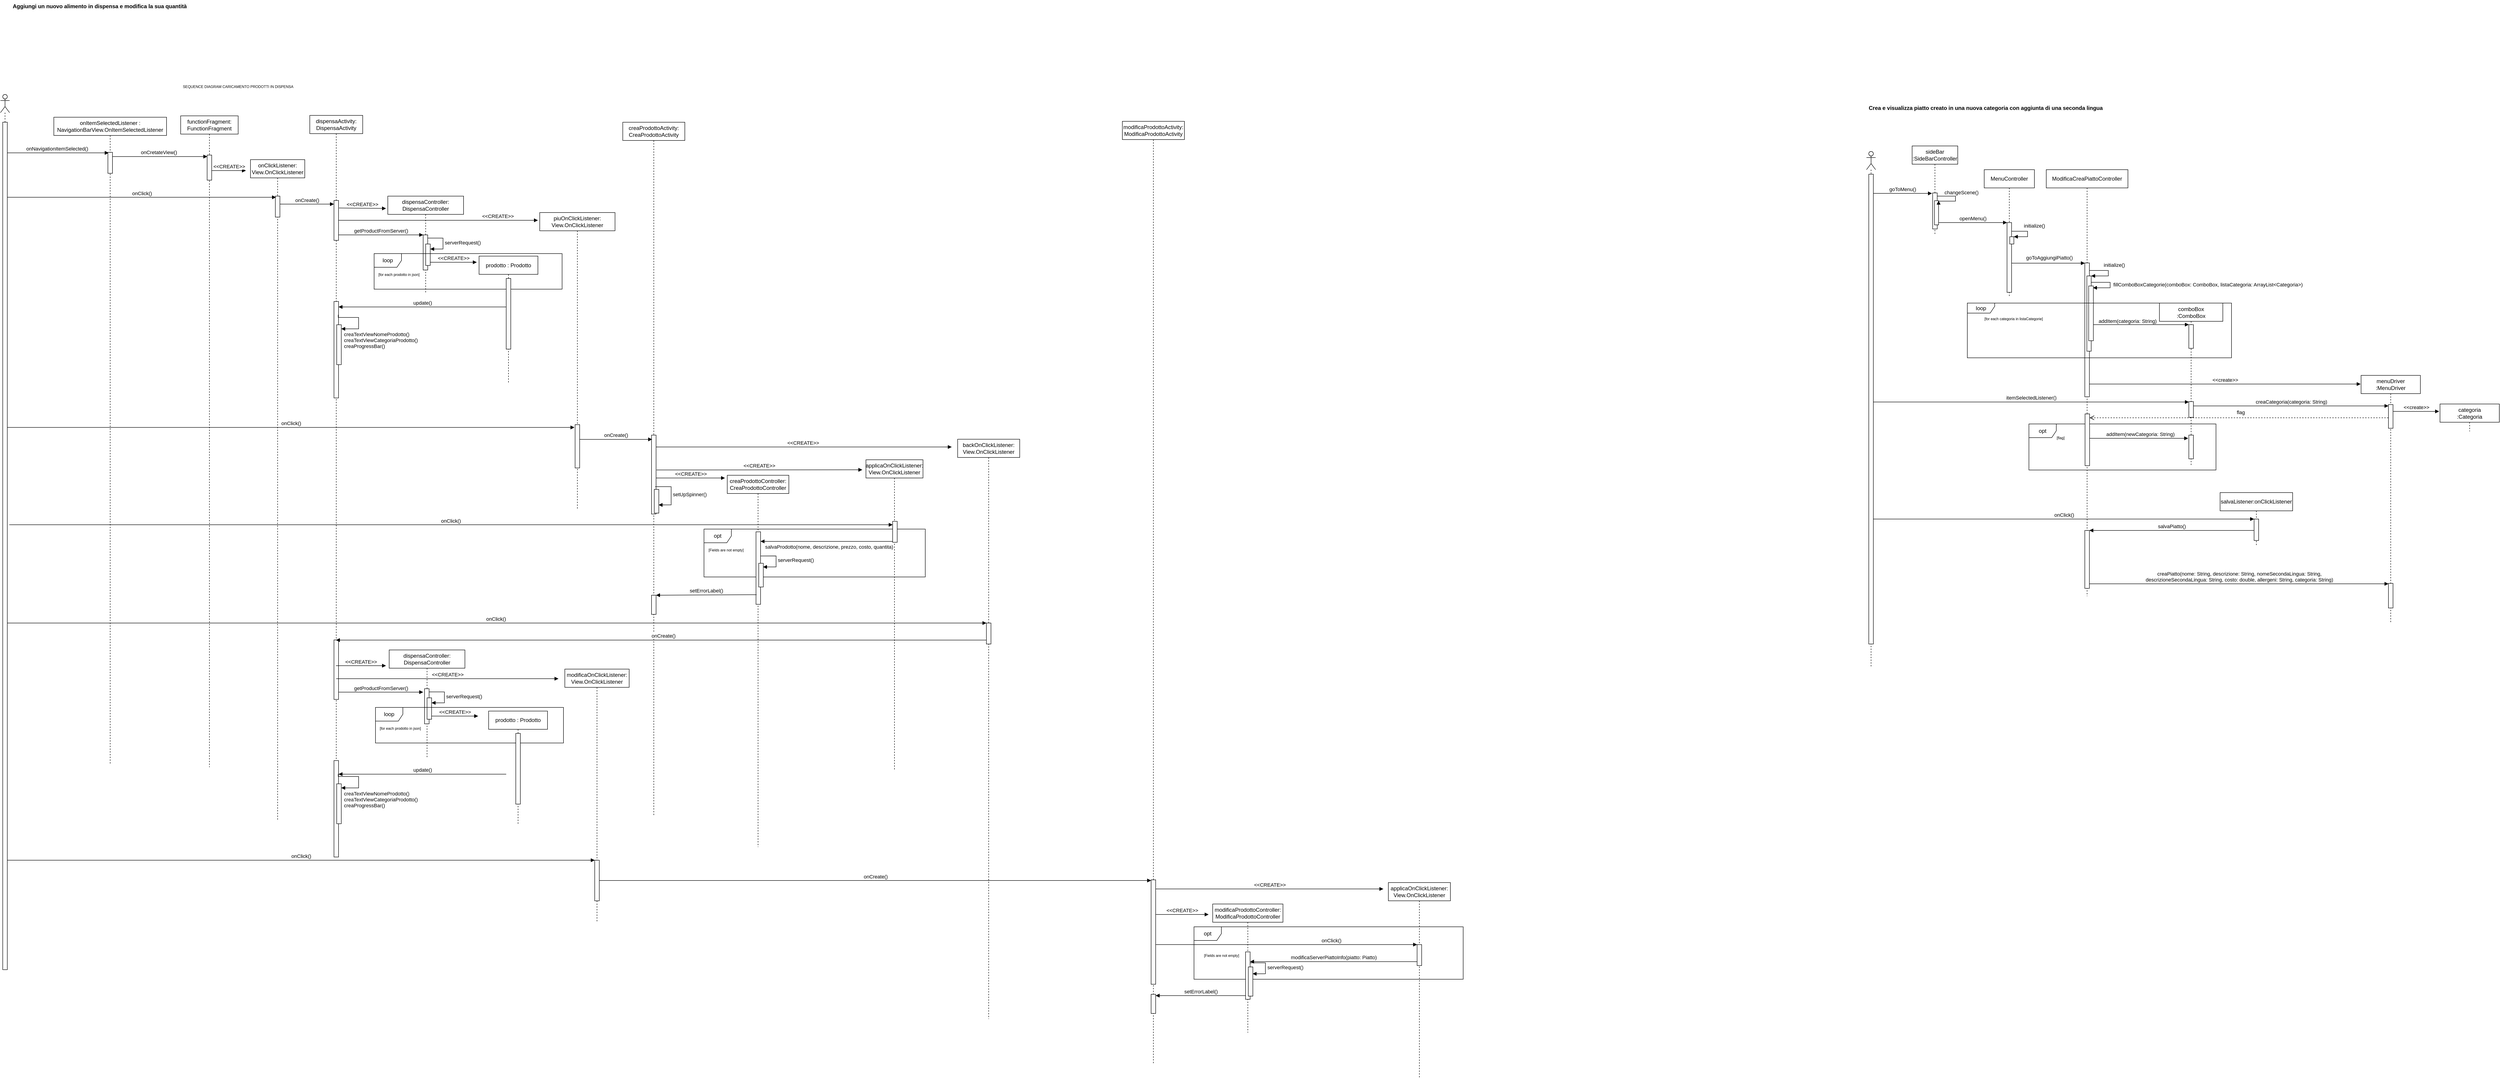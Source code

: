 <mxfile version="20.8.20" type="device"><diagram id="bWB9aSFQ_07Y3bA2QbNe" name="Page-1"><mxGraphModel dx="3111" dy="491" grid="0" gridSize="10" guides="1" tooltips="0" connect="1" arrows="1" fold="1" page="0" pageScale="1" pageWidth="850" pageHeight="1100" math="0" shadow="0"><root><mxCell id="0"/><mxCell id="1" parent="0"/><mxCell id="224" value="&amp;lt;&amp;lt;CREATE&amp;gt;&amp;gt;" style="html=1;verticalAlign=bottom;endArrow=block;" parent="1" source="106" edge="1"><mxGeometry width="80" relative="1" as="geometry"><mxPoint x="-206" y="1228.435" as="sourcePoint"/><mxPoint x="431" y="1168" as="targetPoint"/></mxGeometry></mxCell><mxCell id="158" value="onClick()" style="html=1;verticalAlign=bottom;endArrow=block;" parent="1" source="33" target="159" edge="1"><mxGeometry width="80" relative="1" as="geometry"><mxPoint x="-1632" y="1258" as="sourcePoint"/><mxPoint x="500" y="1473" as="targetPoint"/></mxGeometry></mxCell><mxCell id="210" value="opt" style="shape=umlFrame;whiteSpace=wrap;html=1;" parent="1" vertex="1"><mxGeometry x="962" y="2220" width="590" height="115" as="geometry"/></mxCell><mxCell id="203" value="onClick()" style="html=1;verticalAlign=bottom;endArrow=block;" parent="1" source="199" target="202" edge="1"><mxGeometry x="0.344" width="80" relative="1" as="geometry"><mxPoint x="800" y="2269" as="sourcePoint"/><mxPoint x="878" y="2173" as="targetPoint"/><mxPoint as="offset"/></mxGeometry></mxCell><mxCell id="200" value="onCreate()" style="html=1;verticalAlign=bottom;endArrow=block;" parent="1" source="196" target="199" edge="1"><mxGeometry width="80" relative="1" as="geometry"><mxPoint x="710.324" y="2163" as="sourcePoint"/><mxPoint x="-217" y="1257.66" as="targetPoint"/></mxGeometry></mxCell><mxCell id="67" value="dispensaController: DispensaController" style="shape=umlLifeline;perimeter=lifelinePerimeter;whiteSpace=wrap;html=1;container=1;collapsible=0;recursiveResize=0;outlineConnect=0;" parent="1" vertex="1"><mxGeometry x="-805" y="618" width="166" height="214" as="geometry"/></mxCell><mxCell id="68" value="" style="html=1;points=[];perimeter=orthogonalPerimeter;" parent="67" vertex="1"><mxGeometry x="77.5" y="85" width="10" height="77" as="geometry"/></mxCell><mxCell id="70" value="" style="html=1;points=[];perimeter=orthogonalPerimeter;" parent="67" vertex="1"><mxGeometry x="83" y="105" width="10" height="47" as="geometry"/></mxCell><mxCell id="71" value="serverRequest()" style="edgeStyle=orthogonalEdgeStyle;html=1;align=left;spacingLeft=2;endArrow=block;rounded=0;" parent="67" source="68" target="70" edge="1"><mxGeometry relative="1" as="geometry"><mxPoint x="129" y="132" as="sourcePoint"/><Array as="points"><mxPoint x="121" y="92"/><mxPoint x="121" y="116"/></Array><mxPoint x="134" y="152" as="targetPoint"/></mxGeometry></mxCell><mxCell id="78" value="&amp;lt;&amp;lt;CREATE&amp;gt;&amp;gt;" style="html=1;verticalAlign=bottom;endArrow=block;" parent="67" source="70" edge="1"><mxGeometry width="80" relative="1" as="geometry"><mxPoint x="112" y="148.2" as="sourcePoint"/><mxPoint x="195" y="145" as="targetPoint"/></mxGeometry></mxCell><mxCell id="79" value="loop" style="shape=umlFrame;whiteSpace=wrap;html=1;" parent="67" vertex="1"><mxGeometry x="-30" y="126" width="412" height="78" as="geometry"/></mxCell><mxCell id="81" value="&lt;font style=&quot;font-size: 8px;&quot;&gt;[for each prodotto in json]&lt;/font&gt;" style="text;html=1;align=center;verticalAlign=middle;resizable=0;points=[];autosize=1;strokeColor=none;fillColor=none;" parent="67" vertex="1"><mxGeometry x="-30.5" y="158" width="108" height="26" as="geometry"/></mxCell><mxCell id="116" value="onClick()" style="html=1;verticalAlign=bottom;endArrow=block;exitX=1.436;exitY=0.475;exitDx=0;exitDy=0;exitPerimeter=0;" parent="1" source="34" target="122" edge="1"><mxGeometry width="80" relative="1" as="geometry"><mxPoint x="-1642" y="1248" as="sourcePoint"/><mxPoint x="18.5" y="1317" as="targetPoint"/></mxGeometry></mxCell><mxCell id="102" value="onClick()" style="html=1;verticalAlign=bottom;endArrow=block;entryX=-0.15;entryY=0.065;entryDx=0;entryDy=0;entryPerimeter=0;" parent="1" source="34" target="104" edge="1"><mxGeometry width="80" relative="1" as="geometry"><mxPoint x="-1645" y="1129" as="sourcePoint"/><mxPoint x="-827" y="1129" as="targetPoint"/></mxGeometry></mxCell><mxCell id="99" value="onNavigationItemSelected()" style="html=1;verticalAlign=bottom;endArrow=block;entryX=0.166;entryY=0.025;entryDx=0;entryDy=0;entryPerimeter=0;" parent="1" source="33" target="42" edge="1"><mxGeometry width="80" relative="1" as="geometry"><mxPoint x="-1629.24" y="478.276" as="sourcePoint"/><mxPoint x="-1541" y="478" as="targetPoint"/></mxGeometry></mxCell><mxCell id="48" value="onCretateView()" style="html=1;verticalAlign=bottom;endArrow=block;entryX=0.035;entryY=0.06;entryDx=0;entryDy=0;entryPerimeter=0;" parent="1" source="39" target="50" edge="1"><mxGeometry width="80" relative="1" as="geometry"><mxPoint x="-1358" y="543.0" as="sourcePoint"/><mxPoint x="-1278" y="543.0" as="targetPoint"/></mxGeometry></mxCell><mxCell id="8" value="&lt;b style=&quot;border-color: var(--border-color); color: rgb(0, 0, 0); font-family: Helvetica; font-size: 12px; font-style: normal; font-variant-ligatures: normal; font-variant-caps: normal; letter-spacing: normal; orphans: 2; text-align: left; text-indent: 0px; text-transform: none; widows: 2; word-spacing: 0px; -webkit-text-stroke-width: 0px; background-color: rgb(251, 251, 251); text-decoration-thickness: initial; text-decoration-style: initial; text-decoration-color: initial;&quot;&gt;&lt;span style=&quot;border-color: var(--border-color);&quot;&gt;Aggiungi un nuovo alimento in dispensa e modifica la sua quantità&lt;/span&gt;&lt;/b&gt;&lt;span style=&quot;border-color: var(--border-color); color: rgb(0, 0, 0); font-family: Helvetica; font-size: 12px; font-style: normal; font-variant-ligatures: normal; font-variant-caps: normal; font-weight: 400; letter-spacing: normal; orphans: 2; text-align: left; text-indent: 0px; text-transform: none; widows: 2; word-spacing: 0px; -webkit-text-stroke-width: 0px; background-color: rgb(251, 251, 251); text-decoration-thickness: initial; text-decoration-style: initial; text-decoration-color: initial;&quot;&gt;&amp;nbsp;&lt;/span&gt;" style="text;whiteSpace=wrap;html=1;" parent="1" vertex="1"><mxGeometry x="-1629" y="188" width="1017" height="50" as="geometry"/></mxCell><mxCell id="9" value="&lt;b style=&quot;border-color: var(--border-color); color: rgb(0, 0, 0); font-family: Helvetica; font-size: 12px; font-style: normal; font-variant-ligatures: normal; font-variant-caps: normal; letter-spacing: normal; orphans: 2; text-align: left; text-indent: 0px; text-transform: none; widows: 2; word-spacing: 0px; -webkit-text-stroke-width: 0px; background-color: rgb(251, 251, 251); text-decoration-thickness: initial; text-decoration-style: initial; text-decoration-color: initial;&quot;&gt;&lt;span style=&quot;border-color: var(--border-color);&quot;&gt;Crea e visualizza piatto creato in una nuova categoria con aggiunta di una seconda lingua&lt;/span&gt;&lt;/b&gt;" style="text;whiteSpace=wrap;html=1;" parent="1" vertex="1"><mxGeometry x="2439" y="411" width="625" height="50" as="geometry"/></mxCell><mxCell id="13" value="" style="shape=umlLifeline;participant=umlActor;perimeter=lifelinePerimeter;whiteSpace=wrap;html=1;container=1;collapsible=0;recursiveResize=0;verticalAlign=top;spacingTop=36;outlineConnect=0;" parent="1" vertex="1"><mxGeometry x="2436" y="520" width="20" height="1130" as="geometry"/></mxCell><mxCell id="14" value="" style="html=1;points=[];perimeter=orthogonalPerimeter;" parent="13" vertex="1"><mxGeometry x="5" y="50" width="10" height="1030" as="geometry"/></mxCell><mxCell id="15" value="sideBar :SideBarController" style="shape=umlLifeline;perimeter=lifelinePerimeter;whiteSpace=wrap;html=1;container=1;collapsible=0;recursiveResize=0;outlineConnect=0;" parent="1" vertex="1"><mxGeometry x="2536" y="508" width="100" height="195" as="geometry"/></mxCell><mxCell id="24" value="" style="html=1;points=[];perimeter=orthogonalPerimeter;" parent="15" vertex="1"><mxGeometry x="45" y="103" width="10" height="79" as="geometry"/></mxCell><mxCell id="37" value="" style="html=1;points=[];perimeter=orthogonalPerimeter;" parent="15" vertex="1"><mxGeometry x="49" y="120" width="9" height="53" as="geometry"/></mxCell><mxCell id="38" value="changeScene()" style="edgeStyle=orthogonalEdgeStyle;html=1;align=left;spacingLeft=2;endArrow=block;rounded=0;entryX=1;entryY=0;" parent="15" source="24" target="37" edge="1"><mxGeometry x="-0.731" y="8" relative="1" as="geometry"><mxPoint x="74" y="89" as="sourcePoint"/><Array as="points"><mxPoint x="95" y="110"/><mxPoint x="95" y="121"/><mxPoint x="58" y="121"/></Array><mxPoint as="offset"/></mxGeometry></mxCell><mxCell id="23" value="goToMenu()" style="html=1;verticalAlign=bottom;endArrow=block;entryX=-0.156;entryY=0.013;entryDx=0;entryDy=0;entryPerimeter=0;" parent="1" source="14" target="24" edge="1"><mxGeometry width="80" relative="1" as="geometry"><mxPoint x="2476" y="640" as="sourcePoint"/><mxPoint x="2561" y="640" as="targetPoint"/></mxGeometry></mxCell><mxCell id="25" value="MenuController" style="shape=umlLifeline;perimeter=lifelinePerimeter;whiteSpace=wrap;html=1;container=1;collapsible=0;recursiveResize=0;outlineConnect=0;" parent="1" vertex="1"><mxGeometry x="2694" y="560" width="110" height="280" as="geometry"/></mxCell><mxCell id="35" value="" style="html=1;points=[];perimeter=orthogonalPerimeter;" parent="25" vertex="1"><mxGeometry x="50" y="116" width="10" height="153" as="geometry"/></mxCell><mxCell id="46" value="" style="html=1;points=[];perimeter=orthogonalPerimeter;" parent="25" vertex="1"><mxGeometry x="56" y="147" width="9" height="16" as="geometry"/></mxCell><mxCell id="47" value="initialize()&lt;span style=&quot;color: rgba(0, 0, 0, 0); font-family: monospace; font-size: 0px;&quot;&gt;%3CmxGraphModel%3E%3Croot%3E%3CmxCell%20id%3D%220%22%2F%3E%3CmxCell%20id%3D%221%22%20parent%3D%220%22%2F%3E%3CmxCell%20id%3D%222%22%20value%3D%22%22%20style%3D%22html%3D1%3Bpoints%3D%5B%5D%3Bperimeter%3DorthogonalPerimeter%3B%22%20vertex%3D%221%22%20parent%3D%221%22%3E%3CmxGeometry%20x%3D%22191%22%20y%3D%22657%22%20width%3D%2218%22%20height%3D%2216%22%20as%3D%22geometry%22%2F%3E%3C%2FmxCell%3E%3CmxCell%20id%3D%223%22%20value%3D%22changeScene()%22%20style%3D%22edgeStyle%3DorthogonalEdgeStyle%3Bhtml%3D1%3Balign%3Dleft%3BspacingLeft%3D2%3BendArrow%3Dblock%3Brounded%3D0%3BentryX%3D1%3BentryY%3D0%3B%22%20edge%3D%221%22%20target%3D%222%22%20parent%3D%221%22%3E%3CmxGeometry%20x%3D%22-0.4%22%20y%3D%2212%22%20relative%3D%221%22%20as%3D%22geometry%22%3E%3CmxPoint%20x%3D%22205%22%20y%3D%22645.0%22%20as%3D%22sourcePoint%22%2F%3E%3CArray%20as%3D%22points%22%3E%3CmxPoint%20x%3D%22245%22%20y%3D%22645%22%2F%3E%3CmxPoint%20x%3D%22245%22%20y%3D%22657%22%2F%3E%3C%2FArray%3E%3CmxPoint%20as%3D%22offset%22%2F%3E%3C%2FmxGeometry%3E%3C%2FmxCell%3E%3C%2Froot%3E%3C%2FmxGraphModel%3E&lt;/span&gt;&lt;span style=&quot;color: rgba(0, 0, 0, 0); font-family: monospace; font-size: 0px;&quot;&gt;%3CmxGraphModel%3E%3Croot%3E%3CmxCell%20id%3D%220%22%2F%3E%3CmxCell%20id%3D%221%22%20parent%3D%220%22%2F%3E%3CmxCell%20id%3D%222%22%20value%3D%22%22%20style%3D%22html%3D1%3Bpoints%3D%5B%5D%3Bperimeter%3DorthogonalPerimeter%3B%22%20vertex%3D%221%22%20parent%3D%221%22%3E%3CmxGeometry%20x%3D%22191%22%20y%3D%22657%22%20width%3D%2218%22%20height%3D%2216%22%20as%3D%22geometry%22%2F%3E%3C%2FmxCell%3E%3CmxCell%20id%3D%223%22%20value%3D%22changeScene()%22%20style%3D%22edgeStyle%3DorthogonalEdgeStyle%3Bhtml%3D1%3Balign%3Dleft%3BspacingLeft%3D2%3BendArrow%3Dblock%3Brounded%3D0%3BentryX%3D1%3BentryY%3D0%3B%22%20edge%3D%221%22%20target%3D%222%22%20parent%3D%221%22%3E%3CmxGeometry%20x%3D%22-0.4%22%20y%3D%2212%22%20relative%3D%221%22%20as%3D%22geometry%22%3E%3CmxPoint%20x%3D%22205%22%20y%3D%22645.0%22%20as%3D%22sourcePoint%22%2F%3E%3CArray%20as%3D%22points%22%3E%3CmxPoint%20x%3D%22245%22%20y%3D%22645%22%2F%3E%3CmxPoint%20x%3D%22245%22%20y%3D%22657%22%2F%3E%3C%2FArray%3E%3CmxPoint%20as%3D%22offset%22%2F%3E%3C%2FmxGeometry%3E%3C%2FmxCell%3E%3C%2Froot%3E%3C%2FmxGraphModel%3&lt;/span&gt;" style="edgeStyle=orthogonalEdgeStyle;html=1;align=left;spacingLeft=2;endArrow=block;rounded=0;entryX=1;entryY=0;" parent="25" source="35" target="46" edge="1"><mxGeometry x="-0.4" y="12" relative="1" as="geometry"><mxPoint x="55" y="135.0" as="sourcePoint"/><Array as="points"><mxPoint x="95" y="135"/><mxPoint x="95" y="147"/></Array><mxPoint as="offset"/></mxGeometry></mxCell><mxCell id="100" value="&lt;font style=&quot;font-size: 8px;&quot;&gt;[for each categoria in listaCategorie]&lt;/font&gt;" style="text;html=1;align=center;verticalAlign=middle;resizable=0;points=[];autosize=1;strokeColor=none;fillColor=none;" parent="25" vertex="1"><mxGeometry x="-9" y="313" width="146" height="26" as="geometry"/></mxCell><mxCell id="33" value="" style="shape=umlLifeline;participant=umlActor;perimeter=lifelinePerimeter;whiteSpace=wrap;html=1;container=1;collapsible=0;recursiveResize=0;verticalAlign=top;spacingTop=36;outlineConnect=0;" parent="1" vertex="1"><mxGeometry x="-1654" y="395" width="20" height="1919" as="geometry"/></mxCell><mxCell id="34" value="" style="html=1;points=[];perimeter=orthogonalPerimeter;" parent="33" vertex="1"><mxGeometry x="5" y="61" width="10" height="1858" as="geometry"/></mxCell><mxCell id="39" value="onItemSelectedListener : NavigationBarView.OnItemSelectedListener" style="shape=umlLifeline;perimeter=lifelinePerimeter;whiteSpace=wrap;html=1;container=1;collapsible=0;recursiveResize=0;outlineConnect=0;" parent="1" vertex="1"><mxGeometry x="-1537" y="445" width="247" height="1418" as="geometry"/></mxCell><mxCell id="42" value="" style="html=1;points=[];perimeter=orthogonalPerimeter;" parent="39" vertex="1"><mxGeometry x="118.5" y="77" width="10" height="46" as="geometry"/></mxCell><mxCell id="36" value="openMenu()" style="html=1;verticalAlign=bottom;endArrow=block;" parent="1" source="37" target="35" edge="1"><mxGeometry width="80" relative="1" as="geometry"><mxPoint x="2602" y="719.0" as="sourcePoint"/><mxPoint x="2730.44" y="719.0" as="targetPoint"/></mxGeometry></mxCell><mxCell id="41" value="ModificaCreaPiattoController" style="shape=umlLifeline;perimeter=lifelinePerimeter;whiteSpace=wrap;html=1;container=1;collapsible=0;recursiveResize=0;outlineConnect=0;" parent="1" vertex="1"><mxGeometry x="2830" y="560" width="179" height="935" as="geometry"/></mxCell><mxCell id="57" value="fillComboBoxCategorie(comboBox: ComboBox, listaCategoria: ArrayList&amp;lt;Categoria&amp;gt;)" style="edgeStyle=orthogonalEdgeStyle;html=1;align=left;spacingLeft=2;endArrow=block;rounded=0;entryX=1;entryY=0;" parent="41" edge="1"><mxGeometry x="0.022" y="3" relative="1" as="geometry"><mxPoint x="98.5" y="247" as="sourcePoint"/><Array as="points"><mxPoint x="140" y="247"/><mxPoint x="140" y="259"/></Array><mxPoint as="offset"/><mxPoint x="102.5" y="259" as="targetPoint"/></mxGeometry></mxCell><mxCell id="156" value="" style="html=1;points=[];perimeter=orthogonalPerimeter;" parent="41" vertex="1"><mxGeometry x="84.5" y="791" width="10" height="127" as="geometry"/></mxCell><mxCell id="44" value="goToAggiungiPiatto()" style="edgeStyle=orthogonalEdgeStyle;html=1;align=left;spacingLeft=2;endArrow=block;rounded=0;" parent="1" source="35" target="45" edge="1"><mxGeometry x="-0.652" y="12" relative="1" as="geometry"><mxPoint x="2749" y="699" as="sourcePoint"/><Array as="points"><mxPoint x="2834" y="765"/><mxPoint x="2834" y="765"/></Array><mxPoint as="offset"/><mxPoint x="2753.0" y="711" as="targetPoint"/></mxGeometry></mxCell><mxCell id="45" value="" style="html=1;points=[];perimeter=orthogonalPerimeter;" parent="1" vertex="1"><mxGeometry x="2914.5" y="764.5" width="10" height="293.5" as="geometry"/></mxCell><mxCell id="49" value="functionFragment: FunctionFragment" style="shape=umlLifeline;perimeter=lifelinePerimeter;whiteSpace=wrap;html=1;container=1;collapsible=0;recursiveResize=0;outlineConnect=0;" parent="1" vertex="1"><mxGeometry x="-1259" y="442" width="126" height="1428" as="geometry"/></mxCell><mxCell id="50" value="" style="html=1;points=[];perimeter=orthogonalPerimeter;" parent="49" vertex="1"><mxGeometry x="58" y="86" width="10" height="55" as="geometry"/></mxCell><mxCell id="220" value="&amp;lt;&amp;lt;CREATE&amp;gt;&amp;gt;" style="html=1;verticalAlign=bottom;endArrow=block;" parent="49" source="50" edge="1"><mxGeometry width="80" relative="1" as="geometry"><mxPoint x="79" y="141" as="sourcePoint"/><mxPoint x="143" y="120" as="targetPoint"/></mxGeometry></mxCell><mxCell id="52" value="" style="html=1;points=[];perimeter=orthogonalPerimeter;" parent="1" vertex="1"><mxGeometry x="2919" y="793" width="9.5" height="165" as="geometry"/></mxCell><mxCell id="53" value="initialize()&lt;span style=&quot;color: rgba(0, 0, 0, 0); font-family: monospace; font-size: 0px;&quot;&gt;%3CmxGraphModel%3E%3Croot%3E%3CmxCell%20id%3D%220%22%2F%3E%3CmxCell%20id%3D%221%22%20parent%3D%220%22%2F%3E%3CmxCell%20id%3D%222%22%20value%3D%22%22%20style%3D%22html%3D1%3Bpoints%3D%5B%5D%3Bperimeter%3DorthogonalPerimeter%3B%22%20vertex%3D%221%22%20parent%3D%221%22%3E%3CmxGeometry%20x%3D%22191%22%20y%3D%22657%22%20width%3D%2218%22%20height%3D%2216%22%20as%3D%22geometry%22%2F%3E%3C%2FmxCell%3E%3CmxCell%20id%3D%223%22%20value%3D%22changeScene()%22%20style%3D%22edgeStyle%3DorthogonalEdgeStyle%3Bhtml%3D1%3Balign%3Dleft%3BspacingLeft%3D2%3BendArrow%3Dblock%3Brounded%3D0%3BentryX%3D1%3BentryY%3D0%3B%22%20edge%3D%221%22%20target%3D%222%22%20parent%3D%221%22%3E%3CmxGeometry%20x%3D%22-0.4%22%20y%3D%2212%22%20relative%3D%221%22%20as%3D%22geometry%22%3E%3CmxPoint%20x%3D%22205%22%20y%3D%22645.0%22%20as%3D%22sourcePoint%22%2F%3E%3CArray%20as%3D%22points%22%3E%3CmxPoint%20x%3D%22245%22%20y%3D%22645%22%2F%3E%3CmxPoint%20x%3D%22245%22%20y%3D%22657%22%2F%3E%3C%2FArray%3E%3CmxPoint%20as%3D%22offset%22%2F%3E%3C%2FmxGeometry%3E%3C%2FmxCell%3E%3C%2Froot%3E%3C%2FmxGraphModel%3E&lt;/span&gt;&lt;span style=&quot;color: rgba(0, 0, 0, 0); font-family: monospace; font-size: 0px;&quot;&gt;%3CmxGraphModel%3E%3Croot%3E%3CmxCell%20id%3D%220%22%2F%3E%3CmxCell%20id%3D%221%22%20parent%3D%220%22%2F%3E%3CmxCell%20id%3D%222%22%20value%3D%22%22%20style%3D%22html%3D1%3Bpoints%3D%5B%5D%3Bperimeter%3DorthogonalPerimeter%3B%22%20vertex%3D%221%22%20parent%3D%221%22%3E%3CmxGeometry%20x%3D%22191%22%20y%3D%22657%22%20width%3D%2218%22%20height%3D%2216%22%20as%3D%22geometry%22%2F%3E%3C%2FmxCell%3E%3CmxCell%20id%3D%223%22%20value%3D%22changeScene()%22%20style%3D%22edgeStyle%3DorthogonalEdgeStyle%3Bhtml%3D1%3Balign%3Dleft%3BspacingLeft%3D2%3BendArrow%3Dblock%3Brounded%3D0%3BentryX%3D1%3BentryY%3D0%3B%22%20edge%3D%221%22%20target%3D%222%22%20parent%3D%221%22%3E%3CmxGeometry%20x%3D%22-0.4%22%20y%3D%2212%22%20relative%3D%221%22%20as%3D%22geometry%22%3E%3CmxPoint%20x%3D%22205%22%20y%3D%22645.0%22%20as%3D%22sourcePoint%22%2F%3E%3CArray%20as%3D%22points%22%3E%3CmxPoint%20x%3D%22245%22%20y%3D%22645%22%2F%3E%3CmxPoint%20x%3D%22245%22%20y%3D%22657%22%2F%3E%3C%2FArray%3E%3CmxPoint%20as%3D%22offset%22%2F%3E%3C%2FmxGeometry%3E%3C%2FmxCell%3E%3C%2Froot%3E%3C%2FmxGraphModel%3&lt;/span&gt;" style="edgeStyle=orthogonalEdgeStyle;html=1;align=left;spacingLeft=2;endArrow=block;rounded=0;entryX=1;entryY=0;" parent="1" source="45" target="52" edge="1"><mxGeometry x="-0.4" y="12" relative="1" as="geometry"><mxPoint x="2926" y="781.0" as="sourcePoint"/><Array as="points"><mxPoint x="2966" y="781"/><mxPoint x="2966" y="793"/></Array><mxPoint as="offset"/></mxGeometry></mxCell><mxCell id="54" value="onClickListener: View.OnClickListener" style="shape=umlLifeline;perimeter=lifelinePerimeter;whiteSpace=wrap;html=1;container=1;collapsible=0;recursiveResize=0;outlineConnect=0;" parent="1" vertex="1"><mxGeometry x="-1106" y="538" width="119" height="1448" as="geometry"/></mxCell><mxCell id="55" value="" style="html=1;points=[];perimeter=orthogonalPerimeter;" parent="54" vertex="1"><mxGeometry x="54.5" y="80" width="10" height="46" as="geometry"/></mxCell><mxCell id="56" value="onClick()" style="html=1;verticalAlign=bottom;endArrow=block;entryX=0.137;entryY=0.055;entryDx=0;entryDy=0;entryPerimeter=0;" parent="1" source="34" target="55" edge="1"><mxGeometry width="80" relative="1" as="geometry"><mxPoint x="-1181.0" y="539.13" as="sourcePoint"/><mxPoint x="-967.78" y="539.13" as="targetPoint"/></mxGeometry></mxCell><mxCell id="58" value="" style="html=1;points=[];perimeter=orthogonalPerimeter;" parent="1" vertex="1"><mxGeometry x="2923" y="815" width="10.25" height="120" as="geometry"/></mxCell><mxCell id="59" value="dispensaActivity: DispensaActivity" style="shape=umlLifeline;perimeter=lifelinePerimeter;whiteSpace=wrap;html=1;container=1;collapsible=0;recursiveResize=0;outlineConnect=0;" parent="1" vertex="1"><mxGeometry x="-976" y="441" width="116" height="1538" as="geometry"/></mxCell><mxCell id="60" value="" style="html=1;points=[];perimeter=orthogonalPerimeter;" parent="59" vertex="1"><mxGeometry x="53" y="186.5" width="10" height="87.5" as="geometry"/></mxCell><mxCell id="86" value="" style="html=1;points=[];perimeter=orthogonalPerimeter;" parent="59" vertex="1"><mxGeometry x="53" y="408" width="10" height="211.5" as="geometry"/></mxCell><mxCell id="87" value="" style="html=1;points=[];perimeter=orthogonalPerimeter;" parent="59" vertex="1"><mxGeometry x="59" y="459" width="10" height="87.5" as="geometry"/></mxCell><mxCell id="89" value="creaTextViewNomeProdotto()&lt;br&gt;creaTextViewCategoriaProdotto()&lt;br&gt;creaProgressBar()" style="edgeStyle=orthogonalEdgeStyle;html=1;align=left;spacingLeft=2;endArrow=block;rounded=0;exitX=0.936;exitY=0.138;exitDx=0;exitDy=0;exitPerimeter=0;" parent="59" source="86" target="87" edge="1"><mxGeometry x="0.958" y="25" relative="1" as="geometry"><mxPoint x="112.5" y="443.5" as="sourcePoint"/><Array as="points"><mxPoint x="62" y="443"/><mxPoint x="107" y="443"/><mxPoint x="107" y="468"/></Array><mxPoint x="118" y="467.5" as="targetPoint"/><mxPoint as="offset"/></mxGeometry></mxCell><mxCell id="167" value="" style="html=1;points=[];perimeter=orthogonalPerimeter;" parent="59" vertex="1"><mxGeometry x="53" y="1150" width="10" height="130.5" as="geometry"/></mxCell><mxCell id="168" value="" style="html=1;points=[];perimeter=orthogonalPerimeter;" parent="59" vertex="1"><mxGeometry x="53" y="1414.5" width="10" height="211.5" as="geometry"/></mxCell><mxCell id="169" value="" style="html=1;points=[];perimeter=orthogonalPerimeter;" parent="59" vertex="1"><mxGeometry x="59" y="1465.5" width="10" height="87.5" as="geometry"/></mxCell><mxCell id="170" value="creaTextViewNomeProdotto()&lt;br&gt;creaTextViewCategoriaProdotto()&lt;br&gt;creaProgressBar()" style="edgeStyle=orthogonalEdgeStyle;html=1;align=left;spacingLeft=2;endArrow=block;rounded=0;exitX=0.936;exitY=0.138;exitDx=0;exitDy=0;exitPerimeter=0;" parent="59" source="168" target="169" edge="1"><mxGeometry x="0.958" y="25" relative="1" as="geometry"><mxPoint x="1088.5" y="1005" as="sourcePoint"/><Array as="points"><mxPoint x="62" y="1449.5"/><mxPoint x="107" y="1449.5"/><mxPoint x="107" y="1474.5"/></Array><mxPoint x="1094" y="1029" as="targetPoint"/><mxPoint as="offset"/></mxGeometry></mxCell><mxCell id="171" value="getProductFromServer()" style="html=1;verticalAlign=bottom;endArrow=block;" parent="59" source="167" edge="1"><mxGeometry width="80" relative="1" as="geometry"><mxPoint x="156" y="1248.5" as="sourcePoint"/><mxPoint x="248.5" y="1264.5" as="targetPoint"/></mxGeometry></mxCell><mxCell id="173" value="update()" style="html=1;verticalAlign=bottom;endArrow=block;entryX=1.002;entryY=0.141;entryDx=0;entryDy=0;entryPerimeter=0;" parent="59" target="168" edge="1"><mxGeometry width="80" relative="1" as="geometry"><mxPoint x="430.5" y="1444.322" as="sourcePoint"/><mxPoint x="173" y="1433.5" as="targetPoint"/></mxGeometry></mxCell><mxCell id="174" value="&amp;lt;&amp;lt;CREATE&amp;gt;&amp;gt;" style="html=1;verticalAlign=bottom;endArrow=block;" parent="59" edge="1"><mxGeometry width="80" relative="1" as="geometry"><mxPoint x="57.324" y="1206.5" as="sourcePoint"/><mxPoint x="167" y="1206.5" as="targetPoint"/></mxGeometry></mxCell><mxCell id="221" value="&amp;lt;&amp;lt;CREATE&amp;gt;&amp;gt;" style="html=1;verticalAlign=bottom;endArrow=block;" parent="59" source="60" edge="1"><mxGeometry x="0.597" width="80" relative="1" as="geometry"><mxPoint x="72" y="224.998" as="sourcePoint"/><mxPoint x="500" y="230" as="targetPoint"/><mxPoint as="offset"/></mxGeometry></mxCell><mxCell id="61" value="onCreate()" style="html=1;verticalAlign=bottom;endArrow=block;entryX=-0.013;entryY=0.092;entryDx=0;entryDy=0;entryPerimeter=0;" parent="1" source="55" target="60" edge="1"><mxGeometry width="80" relative="1" as="geometry"><mxPoint x="-1021" y="589" as="sourcePoint"/><mxPoint x="-817" y="546" as="targetPoint"/></mxGeometry></mxCell><mxCell id="63" value="menuDriver&lt;br&gt;:MenuDriver" style="shape=umlLifeline;perimeter=lifelinePerimeter;whiteSpace=wrap;html=1;container=1;collapsible=0;recursiveResize=0;outlineConnect=0;" parent="1" vertex="1"><mxGeometry x="3520" y="1011" width="130" height="542" as="geometry"/></mxCell><mxCell id="65" value="" style="html=1;points=[];perimeter=orthogonalPerimeter;" parent="63" vertex="1"><mxGeometry x="60" y="64" width="10" height="52" as="geometry"/></mxCell><mxCell id="142" value="" style="html=1;points=[];perimeter=orthogonalPerimeter;" parent="63" vertex="1"><mxGeometry x="60" y="456" width="10" height="54" as="geometry"/></mxCell><mxCell id="69" value="getProductFromServer()" style="html=1;verticalAlign=bottom;endArrow=block;" parent="1" source="60" target="68" edge="1"><mxGeometry width="80" relative="1" as="geometry"><mxPoint x="-820" y="687" as="sourcePoint"/><mxPoint x="-628" y="687" as="targetPoint"/></mxGeometry></mxCell><mxCell id="73" value="prodotto : Prodotto" style="shape=umlLifeline;perimeter=lifelinePerimeter;whiteSpace=wrap;html=1;container=1;collapsible=0;recursiveResize=0;outlineConnect=0;" parent="1" vertex="1"><mxGeometry x="-605" y="749.5" width="129" height="278.5" as="geometry"/></mxCell><mxCell id="84" value="" style="html=1;points=[];perimeter=orthogonalPerimeter;" parent="73" vertex="1"><mxGeometry x="59.5" y="49" width="10" height="155" as="geometry"/></mxCell><mxCell id="77" value="&amp;lt;&amp;lt;create&amp;gt;&amp;gt;" style="html=1;verticalAlign=bottom;endArrow=block;" parent="1" edge="1"><mxGeometry width="80" relative="1" as="geometry"><mxPoint x="2924.5" y="1030" as="sourcePoint"/><mxPoint x="3519" y="1030" as="targetPoint"/></mxGeometry></mxCell><mxCell id="80" value="creaCategoria(categoria: String)" style="html=1;verticalAlign=bottom;endArrow=block;" parent="1" source="229" target="65" edge="1"><mxGeometry width="80" relative="1" as="geometry"><mxPoint x="2924.5" y="1078" as="sourcePoint"/><mxPoint x="3070" y="1040" as="targetPoint"/><Array as="points"><mxPoint x="3181" y="1078"/></Array></mxGeometry></mxCell><mxCell id="85" value="update()" style="html=1;verticalAlign=bottom;endArrow=block;" parent="1" source="84" target="86" edge="1"><mxGeometry width="80" relative="1" as="geometry"><mxPoint x="-420" y="846" as="sourcePoint"/><mxPoint x="-803" y="872" as="targetPoint"/><Array as="points"><mxPoint x="-766" y="861"/></Array></mxGeometry></mxCell><mxCell id="93" value="SEQUENCE DIAGRAM CARICAMENTO PRODOTTI IN DISPENSA" style="text;html=1;strokeColor=none;fillColor=none;align=center;verticalAlign=middle;whiteSpace=wrap;rounded=0;fontSize=8;" parent="1" vertex="1"><mxGeometry x="-1392" y="363" width="518" height="30" as="geometry"/></mxCell><mxCell id="103" value="piuOnClickListener: View.OnClickListener" style="shape=umlLifeline;perimeter=lifelinePerimeter;whiteSpace=wrap;html=1;container=1;collapsible=0;recursiveResize=0;outlineConnect=0;" parent="1" vertex="1"><mxGeometry x="-472" y="654" width="165" height="649" as="geometry"/></mxCell><mxCell id="104" value="" style="html=1;points=[];perimeter=orthogonalPerimeter;" parent="103" vertex="1"><mxGeometry x="77.5" y="465" width="10" height="95" as="geometry"/></mxCell><mxCell id="106" value="creaProdottoActivity: CreaProdottoActivity" style="shape=umlLifeline;perimeter=lifelinePerimeter;whiteSpace=wrap;html=1;container=1;collapsible=0;recursiveResize=0;outlineConnect=0;" parent="1" vertex="1"><mxGeometry x="-290" y="456" width="136" height="1521" as="geometry"/></mxCell><mxCell id="107" value="" style="html=1;points=[];perimeter=orthogonalPerimeter;" parent="106" vertex="1"><mxGeometry x="63" y="686" width="10" height="173" as="geometry"/></mxCell><mxCell id="114" value="" style="html=1;points=[];perimeter=orthogonalPerimeter;" parent="106" vertex="1"><mxGeometry x="69" y="805" width="10" height="52" as="geometry"/></mxCell><mxCell id="115" value="setUpSpinner()" style="edgeStyle=orthogonalEdgeStyle;html=1;align=left;spacingLeft=2;endArrow=block;rounded=0;" parent="106" edge="1"><mxGeometry relative="1" as="geometry"><mxPoint x="71" y="799" as="sourcePoint"/><Array as="points"><mxPoint x="73" y="799"/><mxPoint x="106" y="799"/><mxPoint x="106" y="839"/></Array><mxPoint x="78.5" y="839.02" as="targetPoint"/></mxGeometry></mxCell><mxCell id="130" value="&amp;lt;&amp;lt;CREATE&amp;gt;&amp;gt;" style="html=1;verticalAlign=bottom;endArrow=block;" parent="106" source="107" edge="1"><mxGeometry width="80" relative="1" as="geometry"><mxPoint x="72.995" y="804.0" as="sourcePoint"/><mxPoint x="224" y="780" as="targetPoint"/></mxGeometry></mxCell><mxCell id="216" value="" style="html=1;points=[];perimeter=orthogonalPerimeter;" parent="106" vertex="1"><mxGeometry x="63" y="1037" width="10" height="42" as="geometry"/></mxCell><mxCell id="94" value="loop" style="shape=umlFrame;whiteSpace=wrap;html=1;width=60;height=22;" parent="1" vertex="1"><mxGeometry x="2657" y="852.5" width="579" height="120" as="geometry"/></mxCell><mxCell id="110" value="comboBox&lt;br&gt;:ComboBox" style="shape=umlLifeline;perimeter=lifelinePerimeter;whiteSpace=wrap;html=1;container=1;collapsible=0;recursiveResize=0;outlineConnect=0;" parent="1" vertex="1"><mxGeometry x="3078" y="852.5" width="139" height="356.5" as="geometry"/></mxCell><mxCell id="111" value="" style="html=1;points=[];perimeter=orthogonalPerimeter;" parent="110" vertex="1"><mxGeometry x="64.5" y="47.25" width="10" height="52" as="geometry"/></mxCell><mxCell id="135" value="" style="html=1;points=[];perimeter=orthogonalPerimeter;" parent="110" vertex="1"><mxGeometry x="64.5" y="289.5" width="10" height="52" as="geometry"/></mxCell><mxCell id="136" value="addItem(newCategoria: String)" style="html=1;verticalAlign=bottom;endArrow=block;" parent="110" source="41" edge="1"><mxGeometry x="0.049" width="80" relative="1" as="geometry"><mxPoint x="-143" y="296.5" as="sourcePoint"/><mxPoint x="63" y="296.5" as="targetPoint"/><mxPoint as="offset"/></mxGeometry></mxCell><mxCell id="137" value="opt" style="shape=umlFrame;whiteSpace=wrap;html=1;" parent="110" vertex="1"><mxGeometry x="-286" y="265" width="410" height="101" as="geometry"/></mxCell><mxCell id="228" value="" style="html=1;points=[];perimeter=orthogonalPerimeter;" parent="110" vertex="1"><mxGeometry x="-163" y="243" width="10" height="113.5" as="geometry"/></mxCell><mxCell id="229" value="" style="html=1;points=[];perimeter=orthogonalPerimeter;" parent="110" vertex="1"><mxGeometry x="64.5" y="216" width="10" height="34.5" as="geometry"/></mxCell><mxCell id="112" value="onCreate()" style="html=1;verticalAlign=bottom;endArrow=block;entryX=0.13;entryY=0.054;entryDx=0;entryDy=0;entryPerimeter=0;" parent="1" source="104" target="107" edge="1"><mxGeometry width="80" relative="1" as="geometry"><mxPoint x="-389.055" y="1247.66" as="sourcePoint"/><mxPoint x="-172.5" y="1225" as="targetPoint"/></mxGeometry></mxCell><mxCell id="113" value="addItem(categoria: String)" style="html=1;verticalAlign=bottom;endArrow=block;" parent="1" source="58" target="111" edge="1"><mxGeometry x="-0.284" y="-1" width="80" relative="1" as="geometry"><mxPoint x="3003" y="903" as="sourcePoint"/><mxPoint x="3083" y="903" as="targetPoint"/><mxPoint as="offset"/></mxGeometry></mxCell><mxCell id="117" value="applicaOnClickListener: View.OnClickListener" style="shape=umlLifeline;perimeter=lifelinePerimeter;whiteSpace=wrap;html=1;container=1;collapsible=0;recursiveResize=0;outlineConnect=0;" parent="1" vertex="1"><mxGeometry x="243" y="1196" width="125" height="679" as="geometry"/></mxCell><mxCell id="123" value="creaProdottoController: CreaProdottoController" style="shape=umlLifeline;perimeter=lifelinePerimeter;whiteSpace=wrap;html=1;container=1;collapsible=0;recursiveResize=0;outlineConnect=0;" parent="1" vertex="1"><mxGeometry x="-61" y="1230" width="135" height="815" as="geometry"/></mxCell><mxCell id="149" value="opt" style="shape=umlFrame;whiteSpace=wrap;html=1;" parent="123" vertex="1"><mxGeometry x="-51" y="118" width="485" height="105" as="geometry"/></mxCell><mxCell id="134" value="" style="html=1;points=[];perimeter=orthogonalPerimeter;" parent="123" vertex="1"><mxGeometry x="63" y="124" width="10" height="159" as="geometry"/></mxCell><mxCell id="138" value="" style="html=1;points=[];perimeter=orthogonalPerimeter;" parent="123" vertex="1"><mxGeometry x="69" y="193" width="10" height="52" as="geometry"/></mxCell><mxCell id="140" value="serverRequest()" style="edgeStyle=orthogonalEdgeStyle;html=1;align=left;spacingLeft=2;endArrow=block;rounded=0;exitX=1;exitY=0.333;exitDx=0;exitDy=0;exitPerimeter=0;" parent="123" source="134" edge="1"><mxGeometry relative="1" as="geometry"><mxPoint x="73" y="177.02" as="sourcePoint"/><Array as="points"><mxPoint x="107" y="177"/><mxPoint x="107" y="201"/></Array><mxPoint x="78.5" y="201.02" as="targetPoint"/></mxGeometry></mxCell><mxCell id="152" value="&lt;font style=&quot;font-size: 8px;&quot;&gt;[Fields are not empty]&lt;/font&gt;" style="text;html=1;align=center;verticalAlign=middle;resizable=0;points=[];autosize=1;strokeColor=none;fillColor=none;" parent="123" vertex="1"><mxGeometry x="-51" y="150" width="95" height="26" as="geometry"/></mxCell><mxCell id="122" value="" style="html=1;points=[];perimeter=orthogonalPerimeter;" parent="123" vertex="1"><mxGeometry x="362.5" y="101" width="10" height="46" as="geometry"/></mxCell><mxCell id="125" value="categoria&lt;br&gt;:Categoria" style="shape=umlLifeline;perimeter=lifelinePerimeter;whiteSpace=wrap;html=1;container=1;collapsible=0;recursiveResize=0;outlineConnect=0;" parent="1" vertex="1"><mxGeometry x="3693" y="1073.75" width="130" height="60" as="geometry"/></mxCell><mxCell id="127" value="&amp;lt;&amp;lt;CREATE&amp;gt;&amp;gt;" style="html=1;verticalAlign=bottom;endArrow=block;exitX=1.1;exitY=0.189;exitDx=0;exitDy=0;exitPerimeter=0;" parent="1" source="60" edge="1"><mxGeometry width="80" relative="1" as="geometry"><mxPoint x="-1017.5" y="648.05" as="sourcePoint"/><mxPoint x="-809" y="645" as="targetPoint"/></mxGeometry></mxCell><mxCell id="129" value="&amp;lt;&amp;lt;create&amp;gt;&amp;gt;" style="html=1;verticalAlign=bottom;endArrow=block;" parent="1" source="65" edge="1"><mxGeometry width="80" relative="1" as="geometry"><mxPoint x="3403" y="1092" as="sourcePoint"/><mxPoint x="3691" y="1090" as="targetPoint"/></mxGeometry></mxCell><mxCell id="132" value="salvaProdotto(nome, descrizione, prezzo, costo, quantita)" style="html=1;verticalAlign=bottom;endArrow=block;" parent="1" source="122" edge="1"><mxGeometry x="-0.033" y="21" width="80" relative="1" as="geometry"><mxPoint x="-379.055" y="1257.66" as="sourcePoint"/><mxPoint x="12" y="1375" as="targetPoint"/><mxPoint as="offset"/></mxGeometry></mxCell><mxCell id="139" value="&lt;font style=&quot;font-size: 8px;&quot;&gt;[flag]&lt;/font&gt;" style="text;html=1;align=center;verticalAlign=middle;resizable=0;points=[];autosize=1;strokeColor=none;fillColor=none;" parent="1" vertex="1"><mxGeometry x="2843" y="1133.75" width="35" height="26" as="geometry"/></mxCell><mxCell id="141" value="flag" style="html=1;verticalAlign=bottom;endArrow=open;dashed=1;endSize=8;" parent="1" source="65" target="228" edge="1"><mxGeometry x="-0.011" y="-3" relative="1" as="geometry"><mxPoint x="3072" y="1095" as="sourcePoint"/><mxPoint x="2939" y="1104" as="targetPoint"/><Array as="points"><mxPoint x="3204" y="1104"/></Array><mxPoint as="offset"/></mxGeometry></mxCell><mxCell id="144" value="backOnClickListener: View.OnClickListener" style="shape=umlLifeline;perimeter=lifelinePerimeter;whiteSpace=wrap;html=1;container=1;collapsible=0;recursiveResize=0;outlineConnect=0;" parent="1" vertex="1"><mxGeometry x="444" y="1151" width="136" height="1271" as="geometry"/></mxCell><mxCell id="159" value="" style="html=1;points=[];perimeter=orthogonalPerimeter;" parent="144" vertex="1"><mxGeometry x="63" y="403" width="10" height="46" as="geometry"/></mxCell><mxCell id="148" value="salvaListener:onClickListener" style="shape=umlLifeline;perimeter=lifelinePerimeter;whiteSpace=wrap;html=1;container=1;collapsible=0;recursiveResize=0;outlineConnect=0;" parent="1" vertex="1"><mxGeometry x="3211" y="1268" width="159" height="118" as="geometry"/></mxCell><mxCell id="154" value="" style="html=1;points=[];perimeter=orthogonalPerimeter;" parent="148" vertex="1"><mxGeometry x="74.5" y="58" width="10" height="47" as="geometry"/></mxCell><mxCell id="153" value="onClick()" style="html=1;verticalAlign=bottom;endArrow=block;" parent="1" source="14" target="154" edge="1"><mxGeometry width="80" relative="1" as="geometry"><mxPoint x="2957" y="1323" as="sourcePoint"/><mxPoint x="3243" y="1347" as="targetPoint"/></mxGeometry></mxCell><mxCell id="155" value="creaPiatto(nome: String, descrizione: String, nomeSecondaLingua: String,&lt;br&gt;descrizioneSecondaLingua: String, costo: double, allergeni: String, categoria: String)" style="html=1;verticalAlign=bottom;endArrow=block;" parent="1" source="156" target="142" edge="1"><mxGeometry width="80" relative="1" as="geometry"><mxPoint x="3328" y="1151" as="sourcePoint"/><mxPoint x="3408" y="1151" as="targetPoint"/><Array as="points"><mxPoint x="3001" y="1468"/></Array></mxGeometry></mxCell><mxCell id="157" value="salvaPiatto()" style="html=1;verticalAlign=bottom;endArrow=block;" parent="1" source="154" target="156" edge="1"><mxGeometry width="80" relative="1" as="geometry"><mxPoint x="3064" y="1369" as="sourcePoint"/><mxPoint x="3144" y="1369" as="targetPoint"/></mxGeometry></mxCell><mxCell id="183" value="dispensaController: DispensaController" style="shape=umlLifeline;perimeter=lifelinePerimeter;whiteSpace=wrap;html=1;container=1;collapsible=0;recursiveResize=0;outlineConnect=0;" parent="1" vertex="1"><mxGeometry x="-802" y="1613" width="166" height="235" as="geometry"/></mxCell><mxCell id="184" value="" style="html=1;points=[];perimeter=orthogonalPerimeter;" parent="183" vertex="1"><mxGeometry x="77.5" y="85" width="10" height="77" as="geometry"/></mxCell><mxCell id="185" value="" style="html=1;points=[];perimeter=orthogonalPerimeter;" parent="183" vertex="1"><mxGeometry x="83" y="105" width="10" height="47" as="geometry"/></mxCell><mxCell id="186" value="serverRequest()" style="edgeStyle=orthogonalEdgeStyle;html=1;align=left;spacingLeft=2;endArrow=block;rounded=0;" parent="183" source="184" target="185" edge="1"><mxGeometry relative="1" as="geometry"><mxPoint x="129" y="132" as="sourcePoint"/><Array as="points"><mxPoint x="121" y="92"/><mxPoint x="121" y="116"/></Array><mxPoint x="134" y="152" as="targetPoint"/></mxGeometry></mxCell><mxCell id="187" value="&amp;lt;&amp;lt;CREATE&amp;gt;&amp;gt;" style="html=1;verticalAlign=bottom;endArrow=block;" parent="183" source="185" edge="1"><mxGeometry width="80" relative="1" as="geometry"><mxPoint x="112" y="148.2" as="sourcePoint"/><mxPoint x="195" y="145" as="targetPoint"/></mxGeometry></mxCell><mxCell id="188" value="loop" style="shape=umlFrame;whiteSpace=wrap;html=1;" parent="183" vertex="1"><mxGeometry x="-30" y="126" width="412" height="78" as="geometry"/></mxCell><mxCell id="189" value="&lt;font style=&quot;font-size: 8px;&quot;&gt;[for each prodotto in json]&lt;/font&gt;" style="text;html=1;align=center;verticalAlign=middle;resizable=0;points=[];autosize=1;strokeColor=none;fillColor=none;" parent="183" vertex="1"><mxGeometry x="-30.5" y="158" width="108" height="26" as="geometry"/></mxCell><mxCell id="193" value="onCreate()" style="html=1;verticalAlign=bottom;endArrow=block;" parent="1" source="159" edge="1"><mxGeometry x="-0.007" width="80" relative="1" as="geometry"><mxPoint x="502.552" y="1591.406" as="sourcePoint"/><mxPoint x="-918.676" y="1591.406" as="targetPoint"/><mxPoint as="offset"/></mxGeometry></mxCell><mxCell id="190" value="prodotto : Prodotto" style="shape=umlLifeline;perimeter=lifelinePerimeter;whiteSpace=wrap;html=1;container=1;collapsible=0;recursiveResize=0;outlineConnect=0;" parent="1" vertex="1"><mxGeometry x="-584" y="1747" width="129" height="248" as="geometry"/></mxCell><mxCell id="191" value="" style="html=1;points=[];perimeter=orthogonalPerimeter;" parent="190" vertex="1"><mxGeometry x="59.5" y="49" width="10" height="155" as="geometry"/></mxCell><mxCell id="194" value="onClick()" style="html=1;verticalAlign=bottom;endArrow=block;" parent="1" source="34" target="196" edge="1"><mxGeometry width="80" relative="1" as="geometry"><mxPoint x="-1629" y="2083" as="sourcePoint"/><mxPoint x="516.5" y="2083" as="targetPoint"/></mxGeometry></mxCell><mxCell id="195" value="modificaOnClickListener: View.OnClickListener" style="shape=umlLifeline;perimeter=lifelinePerimeter;whiteSpace=wrap;html=1;container=1;collapsible=0;recursiveResize=0;outlineConnect=0;" parent="1" vertex="1"><mxGeometry x="-417" y="1655" width="141" height="554" as="geometry"/></mxCell><mxCell id="196" value="" style="html=1;points=[];perimeter=orthogonalPerimeter;" parent="195" vertex="1"><mxGeometry x="65.5" y="419" width="10" height="89" as="geometry"/></mxCell><mxCell id="198" value="modificaProdottoActivity: ModificaProdottoActivity" style="shape=umlLifeline;perimeter=lifelinePerimeter;whiteSpace=wrap;html=1;container=1;collapsible=0;recursiveResize=0;outlineConnect=0;" parent="1" vertex="1"><mxGeometry x="805" y="454" width="136" height="2065" as="geometry"/></mxCell><mxCell id="199" value="" style="html=1;points=[];perimeter=orthogonalPerimeter;" parent="198" vertex="1"><mxGeometry x="63" y="1663" width="10" height="229" as="geometry"/></mxCell><mxCell id="218" value="" style="html=1;points=[];perimeter=orthogonalPerimeter;" parent="198" vertex="1"><mxGeometry x="63.0" y="1914" width="10" height="42" as="geometry"/></mxCell><mxCell id="219" value="setErrorLabel()" style="html=1;verticalAlign=bottom;endArrow=block;exitX=0.115;exitY=0.867;exitDx=0;exitDy=0;exitPerimeter=0;" parent="198" target="218" edge="1"><mxGeometry width="80" relative="1" as="geometry"><mxPoint x="270" y="1916.853" as="sourcePoint"/><mxPoint x="154.85" y="1938" as="targetPoint"/></mxGeometry></mxCell><mxCell id="201" value="applicaOnClickListener: View.OnClickListener" style="shape=umlLifeline;perimeter=lifelinePerimeter;whiteSpace=wrap;html=1;container=1;collapsible=0;recursiveResize=0;outlineConnect=0;" parent="1" vertex="1"><mxGeometry x="1388" y="2123" width="136" height="427" as="geometry"/></mxCell><mxCell id="202" value="" style="html=1;points=[];perimeter=orthogonalPerimeter;" parent="201" vertex="1"><mxGeometry x="63" y="136" width="10" height="46" as="geometry"/></mxCell><mxCell id="204" value="modificaProdottoController: ModificaProdottoController" style="shape=umlLifeline;perimeter=lifelinePerimeter;whiteSpace=wrap;html=1;container=1;collapsible=0;recursiveResize=0;outlineConnect=0;" parent="1" vertex="1"><mxGeometry x="1003" y="2170" width="154" height="282" as="geometry"/></mxCell><mxCell id="207" value="" style="html=1;points=[];perimeter=orthogonalPerimeter;" parent="204" vertex="1"><mxGeometry x="72" y="105" width="10" height="104" as="geometry"/></mxCell><mxCell id="214" value="" style="html=1;points=[];perimeter=orthogonalPerimeter;" parent="204" vertex="1"><mxGeometry x="78" y="138" width="10" height="64" as="geometry"/></mxCell><mxCell id="206" value="&amp;lt;&amp;lt;CREATE&amp;gt;&amp;gt;" style="html=1;verticalAlign=bottom;endArrow=block;" parent="1" source="199" edge="1"><mxGeometry width="80" relative="1" as="geometry"><mxPoint x="940.998" y="2144" as="sourcePoint"/><mxPoint x="994" y="2193" as="targetPoint"/></mxGeometry></mxCell><mxCell id="208" value="modificaServerPiattoInfo(piatto: Piatto)" style="html=1;verticalAlign=bottom;endArrow=block;exitX=0.019;exitY=0.812;exitDx=0;exitDy=0;exitPerimeter=0;" parent="1" source="202" target="207" edge="1"><mxGeometry x="-0.001" width="80" relative="1" as="geometry"><mxPoint x="888" y="2203" as="sourcePoint"/><mxPoint x="1004" y="2203" as="targetPoint"/><mxPoint as="offset"/></mxGeometry></mxCell><mxCell id="211" value="&lt;font style=&quot;font-size: 8px;&quot;&gt;[Fields are not empty]&lt;/font&gt;" style="text;html=1;align=center;verticalAlign=middle;resizable=0;points=[];autosize=1;strokeColor=none;fillColor=none;" parent="1" vertex="1"><mxGeometry x="974" y="2269" width="95" height="26" as="geometry"/></mxCell><mxCell id="215" value="serverRequest()" style="edgeStyle=orthogonalEdgeStyle;html=1;align=left;spacingLeft=2;endArrow=block;rounded=0;" parent="1" edge="1"><mxGeometry relative="1" as="geometry"><mxPoint x="1085" y="2299" as="sourcePoint"/><Array as="points"><mxPoint x="1118.5" y="2299"/><mxPoint x="1118.5" y="2323"/></Array><mxPoint x="1090.5" y="2323" as="targetPoint"/></mxGeometry></mxCell><mxCell id="217" value="setErrorLabel()" style="html=1;verticalAlign=bottom;endArrow=block;exitX=0.115;exitY=0.867;exitDx=0;exitDy=0;exitPerimeter=0;" parent="1" source="134" target="216" edge="1"><mxGeometry width="80" relative="1" as="geometry"><mxPoint x="-20" y="1518" as="sourcePoint"/><mxPoint x="-112" y="1518" as="targetPoint"/></mxGeometry></mxCell><mxCell id="223" value="&amp;lt;&amp;lt;CREATE&amp;gt;&amp;gt;" style="html=1;verticalAlign=bottom;endArrow=block;exitX=1.174;exitY=0.173;exitDx=0;exitDy=0;exitPerimeter=0;" parent="1" edge="1"><mxGeometry width="80" relative="1" as="geometry"><mxPoint x="-216.0" y="1218.435" as="sourcePoint"/><mxPoint x="235" y="1218" as="targetPoint"/></mxGeometry></mxCell><mxCell id="225" value="&amp;lt;&amp;lt;CREATE&amp;gt;&amp;gt;" style="html=1;verticalAlign=bottom;endArrow=block;" parent="1" source="59" edge="1"><mxGeometry width="80" relative="1" as="geometry"><mxPoint x="-908.676" y="1657.5" as="sourcePoint"/><mxPoint x="-431" y="1676" as="targetPoint"/></mxGeometry></mxCell><mxCell id="226" value="&amp;lt;&amp;lt;CREATE&amp;gt;&amp;gt;" style="html=1;verticalAlign=bottom;endArrow=block;" parent="1" source="199" edge="1"><mxGeometry width="80" relative="1" as="geometry"><mxPoint x="888" y="2203" as="sourcePoint"/><mxPoint x="1377" y="2137" as="targetPoint"/></mxGeometry></mxCell><mxCell id="230" value="itemSelectedListener()" style="html=1;verticalAlign=bottom;endArrow=block;entryX=0.005;entryY=0.026;entryDx=0;entryDy=0;entryPerimeter=0;" parent="1" source="14" target="229" edge="1"><mxGeometry width="80" relative="1" as="geometry"><mxPoint x="3025" y="1015" as="sourcePoint"/><mxPoint x="3105" y="1015" as="targetPoint"/></mxGeometry></mxCell></root></mxGraphModel></diagram></mxfile>